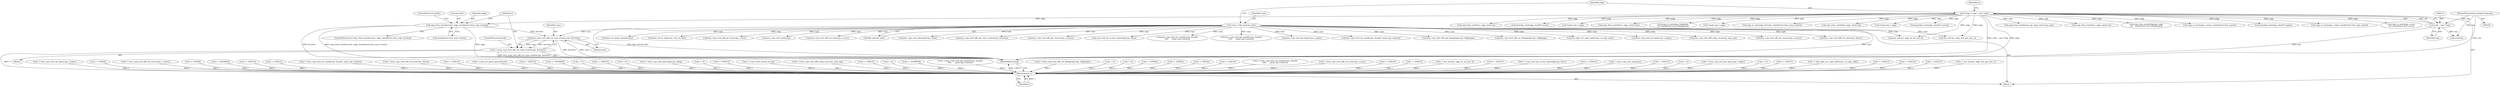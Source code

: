 digraph "0_linux_fda4e2e85589191b123d31cdc21fd33ee70f50fd_3@pointer" {
"1000538" [label="(Call,kvm_vcpu_ioctl_x86_set_vcpu_events(vcpu, &events))"];
"1000106" [label="(Call,*vcpu = filp->private_data)"];
"1000529" [label="(Call,copy_from_user(&events, argp, sizeof(struct kvm_vcpu_events)))"];
"1000112" [label="(Call,*argp = (void __user *)arg)"];
"1000114" [label="(Call,(void __user *)arg)"];
"1000103" [label="(MethodParameterIn,unsigned long arg)"];
"1000536" [label="(Call,r = kvm_vcpu_ioctl_x86_set_vcpu_events(vcpu, &events))"];
"1000792" [label="(Return,return r;)"];
"1000121" [label="(Identifier,u)"];
"1000532" [label="(Identifier,argp)"];
"1000484" [label="(Call,copy_from_user(&mce, argp, sizeof mce))"];
"1000221" [label="(Call,r = kvm_vcpu_ioctl_set_lapic(vcpu, u.lapic))"];
"1000246" [label="(Call,kvm_vcpu_ioctl_interrupt(vcpu, &irq))"];
"1000112" [label="(Call,*argp = (void __user *)arg)"];
"1000107" [label="(Identifier,vcpu)"];
"1000783" [label="(Call,r = -EINVAL)"];
"1000501" [label="(Call,kvm_vcpu_ioctl_x86_get_vcpu_events(vcpu, &events))"];
"1000113" [label="(Identifier,argp)"];
"1000653" [label="(Call,r = kvm_vcpu_ioctl_x86_set_xsave(vcpu, u.xsave))"];
"1000555" [label="(Call,copy_to_user(argp, &dbgregs,\n\t\t\t\t sizeof(struct kvm_debugregs)))"];
"1000290" [label="(Call,*cpuid_arg = argp)"];
"1000424" [label="(Call,r = -EINVAL)"];
"1000522" [label="(Block,)"];
"1000608" [label="(Call,kvm_vcpu_ioctl_x86_get_xsave(vcpu, u.xsave))"];
"1000598" [label="(Call,r = -ENOMEM)"];
"1000524" [label="(Call,r = -EFAULT)"];
"1000169" [label="(Call,r = -EFAULT)"];
"1000277" [label="(Call,r = kvm_vcpu_ioctl_set_cpuid(vcpu, &cpuid, cpuid_arg->entries))"];
"1000491" [label="(Call,r = kvm_vcpu_ioctl_x86_set_mce(vcpu, &mce))"];
"1000323" [label="(Call,r = -EFAULT)"];
"1000398" [label="(Call,vcpu_ioctl_tpr_access_reporting(vcpu, &tac))"];
"1000103" [label="(MethodParameterIn,unsigned long arg)"];
"1000777" [label="(Call,r = kvm_set_guest_paused(vcpu))"];
"1000510" [label="(Call,copy_to_user(argp, &events, sizeof(struct kvm_vcpu_events)))"];
"1000613" [label="(Call,r = -EFAULT)"];
"1000104" [label="(Block,)"];
"1000533" [label="(Call,sizeof(struct kvm_vcpu_events))"];
"1000540" [label="(Call,&events)"];
"1000308" [label="(Call,kvm_vcpu_ioctl_set_cpuid2(vcpu, &cpuid,\n\t\t\t\t\t      cpuid_arg->entries))"];
"1000671" [label="(Call,r = -ENOMEM)"];
"1000699" [label="(Call,r = 0)"];
"1000337" [label="(Call,kvm_vcpu_ioctl_get_cpuid2(vcpu, &cpuid,\n\t\t\t\t\t      cpuid_arg->entries))"];
"1000294" [label="(Call,r = -EFAULT)"];
"1000161" [label="(Call,kvm_vcpu_ioctl_get_lapic(vcpu, u.lapic))"];
"1000626" [label="(Call,r = 0)"];
"1000244" [label="(Call,r = kvm_vcpu_ioctl_interrupt(vcpu, &irq))"];
"1000237" [label="(Call,copy_from_user(&irq, argp, sizeof irq))"];
"1000261" [label="(Call,*cpuid_arg = argp)"];
"1000279" [label="(Call,kvm_vcpu_ioctl_set_cpuid(vcpu, &cpuid, cpuid_arg->entries))"];
"1000546" [label="(Call,kvm_vcpu_ioctl_x86_get_debugregs(vcpu, &dbgregs))"];
"1000182" [label="(Call,r = 0)"];
"1000405" [label="(Call,r = -EFAULT)"];
"1000106" [label="(Call,*vcpu = filp->private_data)"];
"1000114" [label="(Call,(void __user *)arg)"];
"1000767" [label="(Call,r = vcpu->arch.virtual_tsc_khz)"];
"1000583" [label="(Call,kvm_vcpu_ioctl_x86_set_debugregs(vcpu, &dbgregs))"];
"1000116" [label="(Identifier,arg)"];
"1000470" [label="(Call,r = kvm_vcpu_ioctl_x86_setup_mce(vcpu, mcg_cap))"];
"1000636" [label="(Call,memdup_user(argp, sizeof(*u.xsave)))"];
"1000366" [label="(Call,msr_io(vcpu, argp, kvm_get_msr, 1))"];
"1000384" [label="(Call,r = -EFAULT)"];
"1000463" [label="(Call,copy_from_user(&mcg_cap, argp, sizeof mcg_cap))"];
"1000359" [label="(Call,r = 0)"];
"1000389" [label="(Call,copy_from_user(&tac, argp, sizeof tac))"];
"1000149" [label="(Call,r = -ENOMEM)"];
"1000335" [label="(Call,r = kvm_vcpu_ioctl_get_cpuid2(vcpu, &cpuid,\n\t\t\t\t\t      cpuid_arg->entries))"];
"1000581" [label="(Call,r = kvm_vcpu_ioctl_x86_set_debugregs(vcpu, &dbgregs))"];
"1000574" [label="(Call,copy_from_user(&dbgregs, argp,\n\t\t\t\t   sizeof(struct kvm_debugregs)))"];
"1000562" [label="(Call,r = 0)"];
"1000108" [label="(Call,filp->private_data)"];
"1000449" [label="(Call,kvm_lapic_set_vapic_addr(vcpu, va.vapic_addr))"];
"1000375" [label="(Call,msr_io(vcpu, argp, do_set_msr, 0))"];
"1000792" [label="(Return,return r;)"];
"1000537" [label="(Identifier,r)"];
"1000618" [label="(Call,copy_to_user(argp, u.xsave, sizeof(struct kvm_xsave)))"];
"1000535" [label="(ControlStructure,break;)"];
"1000204" [label="(Call,memdup_user(argp, sizeof(*u.lapic)))"];
"1000174" [label="(Call,copy_to_user(argp, u.lapic, sizeof(struct kvm_lapic_state)))"];
"1000223" [label="(Call,kvm_vcpu_ioctl_set_lapic(vcpu, u.lapic))"];
"1000539" [label="(Identifier,vcpu)"];
"1000472" [label="(Call,kvm_vcpu_ioctl_x86_setup_mce(vcpu, mcg_cap))"];
"1000761" [label="(Call,r = 0)"];
"1000691" [label="(Call,copy_to_user(argp, u.xcrs,\n\t\t\t\t sizeof(struct kvm_xcrs)))"];
"1000793" [label="(Identifier,r)"];
"1000528" [label="(ControlStructure,if (copy_from_user(&events, argp, sizeof(struct kvm_vcpu_events))))"];
"1000129" [label="(Call,r = -EINVAL)"];
"1000188" [label="(Call,r = -EINVAL)"];
"1000655" [label="(Call,kvm_vcpu_ioctl_x86_set_xsave(vcpu, u.xsave))"];
"1000737" [label="(Call,r = -EINVAL)"];
"1000493" [label="(Call,kvm_vcpu_ioctl_x86_set_mce(vcpu, &mce))"];
"1000505" [label="(Call,r = -EFAULT)"];
"1000440" [label="(Call,copy_from_user(&va, argp, sizeof va))"];
"1000542" [label="(ControlStructure,break;)"];
"1000306" [label="(Call,r = kvm_vcpu_ioctl_set_cpuid2(vcpu, &cpuid,\n\t\t\t\t\t      cpuid_arg->entries))"];
"1000726" [label="(Call,r = kvm_vcpu_ioctl_x86_set_xcrs(vcpu, u.xcrs))"];
"1000779" [label="(Call,kvm_set_guest_paused(vcpu))"];
"1000347" [label="(Call,r = -EFAULT)"];
"1000435" [label="(Call,r = -EFAULT)"];
"1000373" [label="(Call,r = msr_io(vcpu, argp, do_set_msr, 0))"];
"1000758" [label="(Call,kvm_set_tsc_khz(vcpu, user_tsc_khz))"];
"1000458" [label="(Call,r = -EFAULT)"];
"1000396" [label="(Call,r = vcpu_ioctl_tpr_access_reporting(vcpu, &tac))"];
"1000743" [label="(Call,(u32)arg)"];
"1000536" [label="(Call,r = kvm_vcpu_ioctl_x86_set_vcpu_events(vcpu, &events))"];
"1000232" [label="(Call,r = -EFAULT)"];
"1000538" [label="(Call,kvm_vcpu_ioctl_x86_set_vcpu_events(vcpu, &events))"];
"1000681" [label="(Call,kvm_vcpu_ioctl_x86_get_xcrs(vcpu, u.xcrs))"];
"1000253" [label="(Call,r = kvm_vcpu_ioctl_nmi(vcpu))"];
"1000686" [label="(Call,r = -EFAULT)"];
"1000417" [label="(Call,r = 0)"];
"1000530" [label="(Call,&events)"];
"1000255" [label="(Call,kvm_vcpu_ioctl_nmi(vcpu))"];
"1000709" [label="(Call,memdup_user(argp, sizeof(*u.xcrs)))"];
"1000159" [label="(Call,r = kvm_vcpu_ioctl_get_lapic(vcpu, u.lapic))"];
"1000517" [label="(Call,r = 0)"];
"1000479" [label="(Call,r = -EFAULT)"];
"1000447" [label="(Call,r = kvm_lapic_set_vapic_addr(vcpu, va.vapic_addr))"];
"1000794" [label="(MethodReturn,long)"];
"1000265" [label="(Call,r = -EFAULT)"];
"1000569" [label="(Call,r = -EFAULT)"];
"1000529" [label="(Call,copy_from_user(&events, argp, sizeof(struct kvm_vcpu_events)))"];
"1000550" [label="(Call,r = -EFAULT)"];
"1000364" [label="(Call,r = msr_io(vcpu, argp, kvm_get_msr, 1))"];
"1000319" [label="(Call,*cpuid_arg = argp)"];
"1000728" [label="(Call,kvm_vcpu_ioctl_x86_set_xcrs(vcpu, u.xcrs))"];
"1000538" -> "1000536"  [label="AST: "];
"1000538" -> "1000540"  [label="CFG: "];
"1000539" -> "1000538"  [label="AST: "];
"1000540" -> "1000538"  [label="AST: "];
"1000536" -> "1000538"  [label="CFG: "];
"1000538" -> "1000794"  [label="DDG: &events"];
"1000538" -> "1000794"  [label="DDG: vcpu"];
"1000538" -> "1000536"  [label="DDG: vcpu"];
"1000538" -> "1000536"  [label="DDG: &events"];
"1000106" -> "1000538"  [label="DDG: vcpu"];
"1000529" -> "1000538"  [label="DDG: &events"];
"1000106" -> "1000104"  [label="AST: "];
"1000106" -> "1000108"  [label="CFG: "];
"1000107" -> "1000106"  [label="AST: "];
"1000108" -> "1000106"  [label="AST: "];
"1000113" -> "1000106"  [label="CFG: "];
"1000106" -> "1000794"  [label="DDG: filp->private_data"];
"1000106" -> "1000794"  [label="DDG: vcpu"];
"1000106" -> "1000161"  [label="DDG: vcpu"];
"1000106" -> "1000223"  [label="DDG: vcpu"];
"1000106" -> "1000246"  [label="DDG: vcpu"];
"1000106" -> "1000255"  [label="DDG: vcpu"];
"1000106" -> "1000279"  [label="DDG: vcpu"];
"1000106" -> "1000308"  [label="DDG: vcpu"];
"1000106" -> "1000337"  [label="DDG: vcpu"];
"1000106" -> "1000366"  [label="DDG: vcpu"];
"1000106" -> "1000375"  [label="DDG: vcpu"];
"1000106" -> "1000398"  [label="DDG: vcpu"];
"1000106" -> "1000449"  [label="DDG: vcpu"];
"1000106" -> "1000472"  [label="DDG: vcpu"];
"1000106" -> "1000493"  [label="DDG: vcpu"];
"1000106" -> "1000501"  [label="DDG: vcpu"];
"1000106" -> "1000546"  [label="DDG: vcpu"];
"1000106" -> "1000583"  [label="DDG: vcpu"];
"1000106" -> "1000608"  [label="DDG: vcpu"];
"1000106" -> "1000655"  [label="DDG: vcpu"];
"1000106" -> "1000681"  [label="DDG: vcpu"];
"1000106" -> "1000728"  [label="DDG: vcpu"];
"1000106" -> "1000758"  [label="DDG: vcpu"];
"1000106" -> "1000779"  [label="DDG: vcpu"];
"1000529" -> "1000528"  [label="AST: "];
"1000529" -> "1000533"  [label="CFG: "];
"1000530" -> "1000529"  [label="AST: "];
"1000532" -> "1000529"  [label="AST: "];
"1000533" -> "1000529"  [label="AST: "];
"1000535" -> "1000529"  [label="CFG: "];
"1000537" -> "1000529"  [label="CFG: "];
"1000529" -> "1000794"  [label="DDG: &events"];
"1000529" -> "1000794"  [label="DDG: copy_from_user(&events, argp, sizeof(struct kvm_vcpu_events))"];
"1000529" -> "1000794"  [label="DDG: argp"];
"1000112" -> "1000529"  [label="DDG: argp"];
"1000112" -> "1000104"  [label="AST: "];
"1000112" -> "1000114"  [label="CFG: "];
"1000113" -> "1000112"  [label="AST: "];
"1000114" -> "1000112"  [label="AST: "];
"1000121" -> "1000112"  [label="CFG: "];
"1000112" -> "1000794"  [label="DDG: (void __user *)arg"];
"1000112" -> "1000794"  [label="DDG: argp"];
"1000114" -> "1000112"  [label="DDG: arg"];
"1000112" -> "1000174"  [label="DDG: argp"];
"1000112" -> "1000204"  [label="DDG: argp"];
"1000112" -> "1000237"  [label="DDG: argp"];
"1000112" -> "1000261"  [label="DDG: argp"];
"1000112" -> "1000290"  [label="DDG: argp"];
"1000112" -> "1000319"  [label="DDG: argp"];
"1000112" -> "1000366"  [label="DDG: argp"];
"1000112" -> "1000375"  [label="DDG: argp"];
"1000112" -> "1000389"  [label="DDG: argp"];
"1000112" -> "1000440"  [label="DDG: argp"];
"1000112" -> "1000463"  [label="DDG: argp"];
"1000112" -> "1000484"  [label="DDG: argp"];
"1000112" -> "1000510"  [label="DDG: argp"];
"1000112" -> "1000555"  [label="DDG: argp"];
"1000112" -> "1000574"  [label="DDG: argp"];
"1000112" -> "1000618"  [label="DDG: argp"];
"1000112" -> "1000636"  [label="DDG: argp"];
"1000112" -> "1000691"  [label="DDG: argp"];
"1000112" -> "1000709"  [label="DDG: argp"];
"1000114" -> "1000116"  [label="CFG: "];
"1000115" -> "1000114"  [label="AST: "];
"1000116" -> "1000114"  [label="AST: "];
"1000114" -> "1000794"  [label="DDG: arg"];
"1000103" -> "1000114"  [label="DDG: arg"];
"1000114" -> "1000743"  [label="DDG: arg"];
"1000103" -> "1000100"  [label="AST: "];
"1000103" -> "1000794"  [label="DDG: arg"];
"1000103" -> "1000743"  [label="DDG: arg"];
"1000536" -> "1000522"  [label="AST: "];
"1000537" -> "1000536"  [label="AST: "];
"1000542" -> "1000536"  [label="CFG: "];
"1000536" -> "1000794"  [label="DDG: kvm_vcpu_ioctl_x86_set_vcpu_events(vcpu, &events)"];
"1000536" -> "1000794"  [label="DDG: r"];
"1000536" -> "1000792"  [label="DDG: r"];
"1000792" -> "1000104"  [label="AST: "];
"1000792" -> "1000793"  [label="CFG: "];
"1000793" -> "1000792"  [label="AST: "];
"1000794" -> "1000792"  [label="CFG: "];
"1000792" -> "1000794"  [label="DDG: <RET>"];
"1000793" -> "1000792"  [label="DDG: r"];
"1000396" -> "1000792"  [label="DDG: r"];
"1000335" -> "1000792"  [label="DDG: r"];
"1000761" -> "1000792"  [label="DDG: r"];
"1000306" -> "1000792"  [label="DDG: r"];
"1000626" -> "1000792"  [label="DDG: r"];
"1000347" -> "1000792"  [label="DDG: r"];
"1000783" -> "1000792"  [label="DDG: r"];
"1000244" -> "1000792"  [label="DDG: r"];
"1000384" -> "1000792"  [label="DDG: r"];
"1000613" -> "1000792"  [label="DDG: r"];
"1000364" -> "1000792"  [label="DDG: r"];
"1000129" -> "1000792"  [label="DDG: r"];
"1000699" -> "1000792"  [label="DDG: r"];
"1000524" -> "1000792"  [label="DDG: r"];
"1000435" -> "1000792"  [label="DDG: r"];
"1000598" -> "1000792"  [label="DDG: r"];
"1000458" -> "1000792"  [label="DDG: r"];
"1000562" -> "1000792"  [label="DDG: r"];
"1000505" -> "1000792"  [label="DDG: r"];
"1000232" -> "1000792"  [label="DDG: r"];
"1000726" -> "1000792"  [label="DDG: r"];
"1000159" -> "1000792"  [label="DDG: r"];
"1000253" -> "1000792"  [label="DDG: r"];
"1000188" -> "1000792"  [label="DDG: r"];
"1000671" -> "1000792"  [label="DDG: r"];
"1000517" -> "1000792"  [label="DDG: r"];
"1000221" -> "1000792"  [label="DDG: r"];
"1000424" -> "1000792"  [label="DDG: r"];
"1000686" -> "1000792"  [label="DDG: r"];
"1000737" -> "1000792"  [label="DDG: r"];
"1000479" -> "1000792"  [label="DDG: r"];
"1000265" -> "1000792"  [label="DDG: r"];
"1000581" -> "1000792"  [label="DDG: r"];
"1000277" -> "1000792"  [label="DDG: r"];
"1000417" -> "1000792"  [label="DDG: r"];
"1000550" -> "1000792"  [label="DDG: r"];
"1000294" -> "1000792"  [label="DDG: r"];
"1000359" -> "1000792"  [label="DDG: r"];
"1000323" -> "1000792"  [label="DDG: r"];
"1000569" -> "1000792"  [label="DDG: r"];
"1000405" -> "1000792"  [label="DDG: r"];
"1000777" -> "1000792"  [label="DDG: r"];
"1000169" -> "1000792"  [label="DDG: r"];
"1000149" -> "1000792"  [label="DDG: r"];
"1000491" -> "1000792"  [label="DDG: r"];
"1000653" -> "1000792"  [label="DDG: r"];
"1000447" -> "1000792"  [label="DDG: r"];
"1000470" -> "1000792"  [label="DDG: r"];
"1000373" -> "1000792"  [label="DDG: r"];
"1000182" -> "1000792"  [label="DDG: r"];
"1000767" -> "1000792"  [label="DDG: r"];
}
